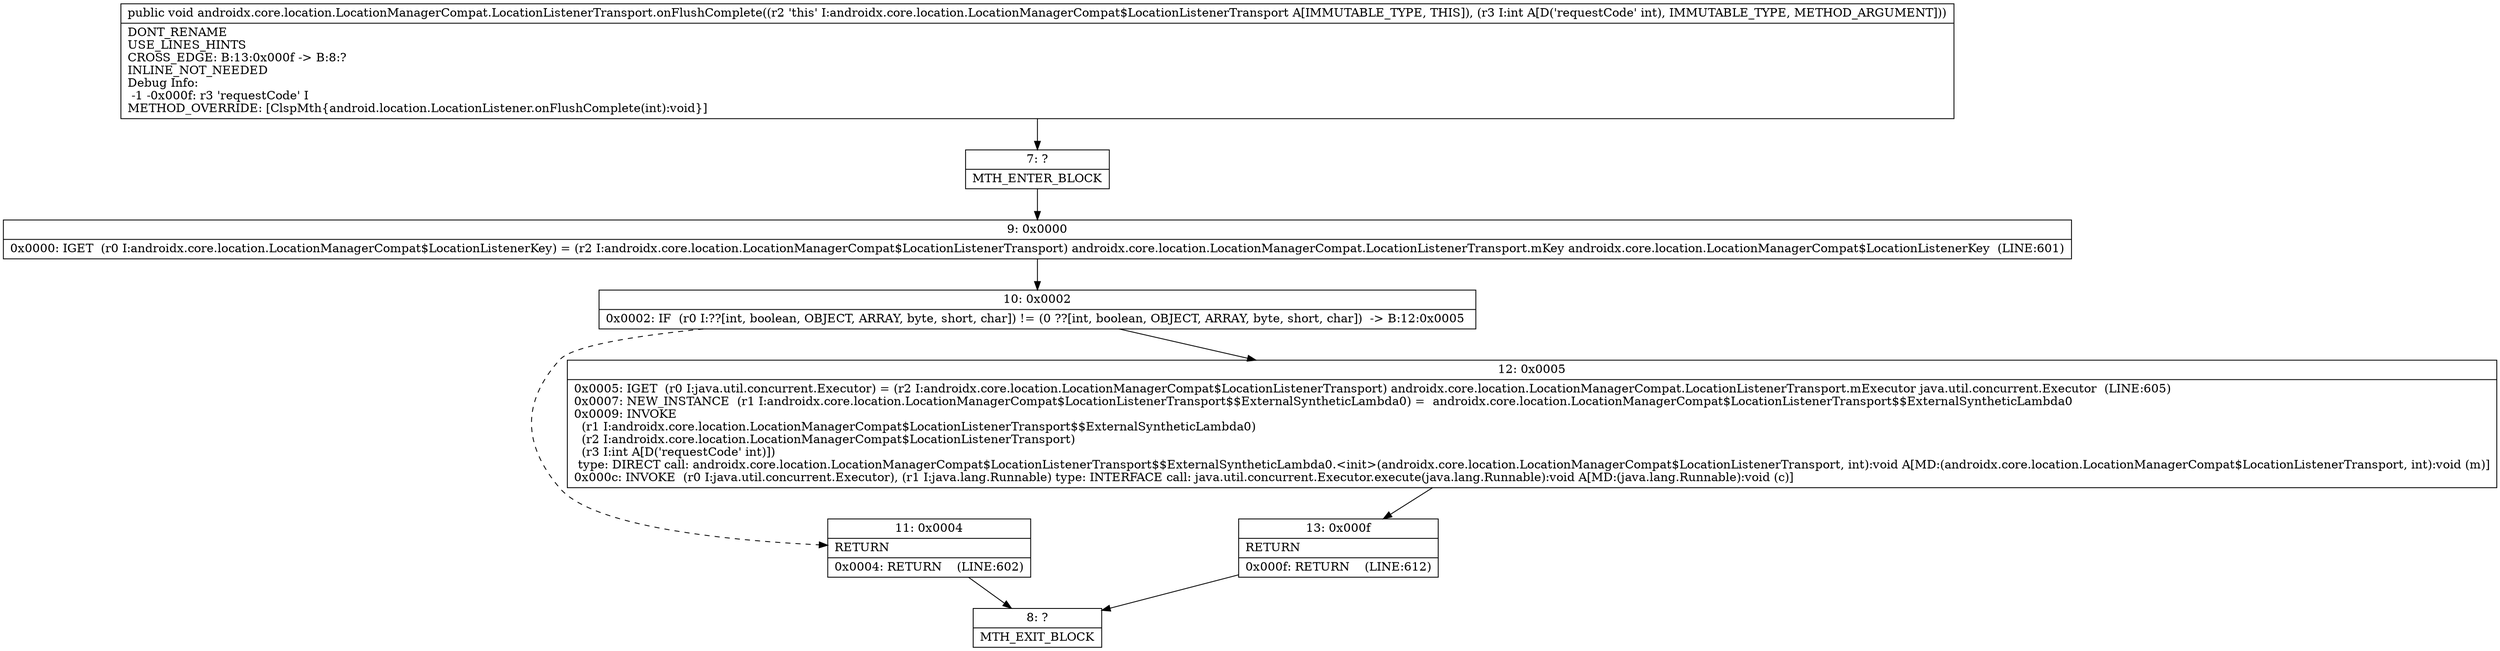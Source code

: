 digraph "CFG forandroidx.core.location.LocationManagerCompat.LocationListenerTransport.onFlushComplete(I)V" {
Node_7 [shape=record,label="{7\:\ ?|MTH_ENTER_BLOCK\l}"];
Node_9 [shape=record,label="{9\:\ 0x0000|0x0000: IGET  (r0 I:androidx.core.location.LocationManagerCompat$LocationListenerKey) = (r2 I:androidx.core.location.LocationManagerCompat$LocationListenerTransport) androidx.core.location.LocationManagerCompat.LocationListenerTransport.mKey androidx.core.location.LocationManagerCompat$LocationListenerKey  (LINE:601)\l}"];
Node_10 [shape=record,label="{10\:\ 0x0002|0x0002: IF  (r0 I:??[int, boolean, OBJECT, ARRAY, byte, short, char]) != (0 ??[int, boolean, OBJECT, ARRAY, byte, short, char])  \-\> B:12:0x0005 \l}"];
Node_11 [shape=record,label="{11\:\ 0x0004|RETURN\l|0x0004: RETURN    (LINE:602)\l}"];
Node_8 [shape=record,label="{8\:\ ?|MTH_EXIT_BLOCK\l}"];
Node_12 [shape=record,label="{12\:\ 0x0005|0x0005: IGET  (r0 I:java.util.concurrent.Executor) = (r2 I:androidx.core.location.LocationManagerCompat$LocationListenerTransport) androidx.core.location.LocationManagerCompat.LocationListenerTransport.mExecutor java.util.concurrent.Executor  (LINE:605)\l0x0007: NEW_INSTANCE  (r1 I:androidx.core.location.LocationManagerCompat$LocationListenerTransport$$ExternalSyntheticLambda0) =  androidx.core.location.LocationManagerCompat$LocationListenerTransport$$ExternalSyntheticLambda0 \l0x0009: INVOKE  \l  (r1 I:androidx.core.location.LocationManagerCompat$LocationListenerTransport$$ExternalSyntheticLambda0)\l  (r2 I:androidx.core.location.LocationManagerCompat$LocationListenerTransport)\l  (r3 I:int A[D('requestCode' int)])\l type: DIRECT call: androidx.core.location.LocationManagerCompat$LocationListenerTransport$$ExternalSyntheticLambda0.\<init\>(androidx.core.location.LocationManagerCompat$LocationListenerTransport, int):void A[MD:(androidx.core.location.LocationManagerCompat$LocationListenerTransport, int):void (m)]\l0x000c: INVOKE  (r0 I:java.util.concurrent.Executor), (r1 I:java.lang.Runnable) type: INTERFACE call: java.util.concurrent.Executor.execute(java.lang.Runnable):void A[MD:(java.lang.Runnable):void (c)]\l}"];
Node_13 [shape=record,label="{13\:\ 0x000f|RETURN\l|0x000f: RETURN    (LINE:612)\l}"];
MethodNode[shape=record,label="{public void androidx.core.location.LocationManagerCompat.LocationListenerTransport.onFlushComplete((r2 'this' I:androidx.core.location.LocationManagerCompat$LocationListenerTransport A[IMMUTABLE_TYPE, THIS]), (r3 I:int A[D('requestCode' int), IMMUTABLE_TYPE, METHOD_ARGUMENT]))  | DONT_RENAME\lUSE_LINES_HINTS\lCROSS_EDGE: B:13:0x000f \-\> B:8:?\lINLINE_NOT_NEEDED\lDebug Info:\l  \-1 \-0x000f: r3 'requestCode' I\lMETHOD_OVERRIDE: [ClspMth\{android.location.LocationListener.onFlushComplete(int):void\}]\l}"];
MethodNode -> Node_7;Node_7 -> Node_9;
Node_9 -> Node_10;
Node_10 -> Node_11[style=dashed];
Node_10 -> Node_12;
Node_11 -> Node_8;
Node_12 -> Node_13;
Node_13 -> Node_8;
}

